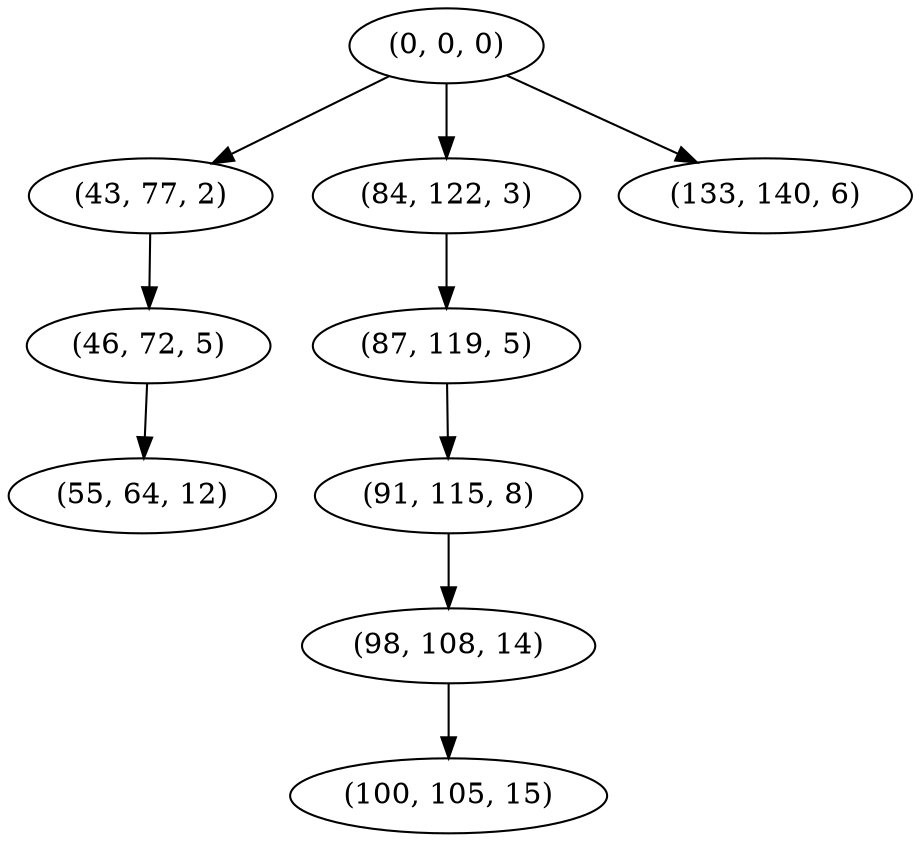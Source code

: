 digraph tree {
    "(0, 0, 0)";
    "(43, 77, 2)";
    "(46, 72, 5)";
    "(55, 64, 12)";
    "(84, 122, 3)";
    "(87, 119, 5)";
    "(91, 115, 8)";
    "(98, 108, 14)";
    "(100, 105, 15)";
    "(133, 140, 6)";
    "(0, 0, 0)" -> "(43, 77, 2)";
    "(0, 0, 0)" -> "(84, 122, 3)";
    "(0, 0, 0)" -> "(133, 140, 6)";
    "(43, 77, 2)" -> "(46, 72, 5)";
    "(46, 72, 5)" -> "(55, 64, 12)";
    "(84, 122, 3)" -> "(87, 119, 5)";
    "(87, 119, 5)" -> "(91, 115, 8)";
    "(91, 115, 8)" -> "(98, 108, 14)";
    "(98, 108, 14)" -> "(100, 105, 15)";
}
